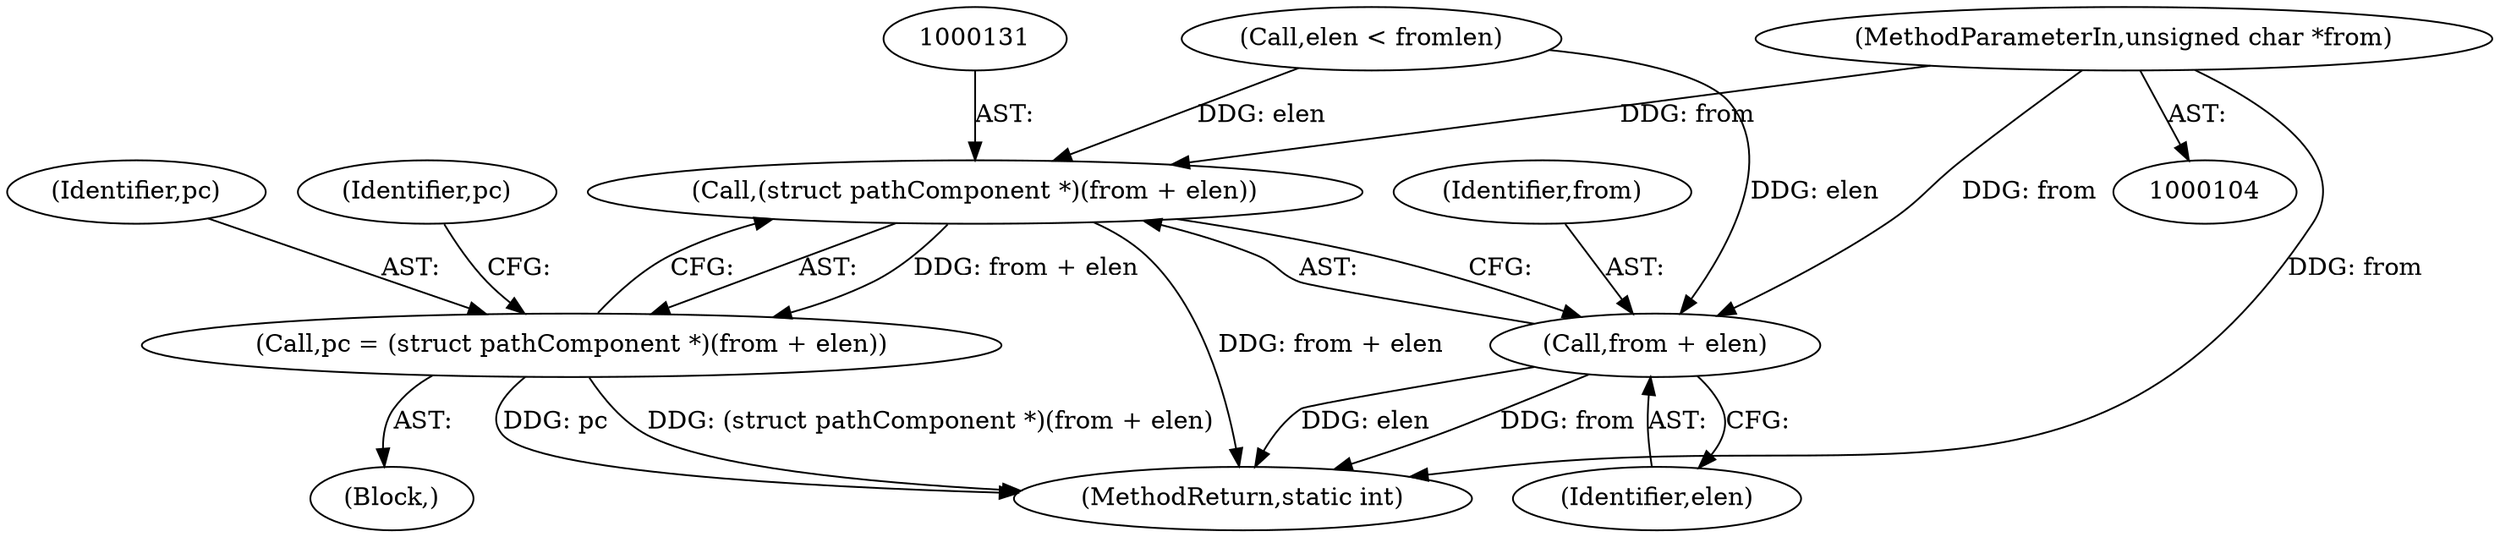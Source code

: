 digraph "0_linux_0e5cc9a40ada6046e6bc3bdfcd0c0d7e4b706b14_1@pointer" {
"1000106" [label="(MethodParameterIn,unsigned char *from)"];
"1000130" [label="(Call,(struct pathComponent *)(from + elen))"];
"1000128" [label="(Call,pc = (struct pathComponent *)(from + elen))"];
"1000132" [label="(Call,from + elen)"];
"1000133" [label="(Identifier,from)"];
"1000124" [label="(Call,elen < fromlen)"];
"1000132" [label="(Call,from + elen)"];
"1000106" [label="(MethodParameterIn,unsigned char *from)"];
"1000129" [label="(Identifier,pc)"];
"1000127" [label="(Block,)"];
"1000137" [label="(Identifier,pc)"];
"1000134" [label="(Identifier,elen)"];
"1000128" [label="(Call,pc = (struct pathComponent *)(from + elen))"];
"1000267" [label="(MethodReturn,static int)"];
"1000130" [label="(Call,(struct pathComponent *)(from + elen))"];
"1000106" -> "1000104"  [label="AST: "];
"1000106" -> "1000267"  [label="DDG: from"];
"1000106" -> "1000130"  [label="DDG: from"];
"1000106" -> "1000132"  [label="DDG: from"];
"1000130" -> "1000128"  [label="AST: "];
"1000130" -> "1000132"  [label="CFG: "];
"1000131" -> "1000130"  [label="AST: "];
"1000132" -> "1000130"  [label="AST: "];
"1000128" -> "1000130"  [label="CFG: "];
"1000130" -> "1000267"  [label="DDG: from + elen"];
"1000130" -> "1000128"  [label="DDG: from + elen"];
"1000124" -> "1000130"  [label="DDG: elen"];
"1000128" -> "1000127"  [label="AST: "];
"1000129" -> "1000128"  [label="AST: "];
"1000137" -> "1000128"  [label="CFG: "];
"1000128" -> "1000267"  [label="DDG: (struct pathComponent *)(from + elen)"];
"1000128" -> "1000267"  [label="DDG: pc"];
"1000132" -> "1000134"  [label="CFG: "];
"1000133" -> "1000132"  [label="AST: "];
"1000134" -> "1000132"  [label="AST: "];
"1000132" -> "1000267"  [label="DDG: from"];
"1000132" -> "1000267"  [label="DDG: elen"];
"1000124" -> "1000132"  [label="DDG: elen"];
}

